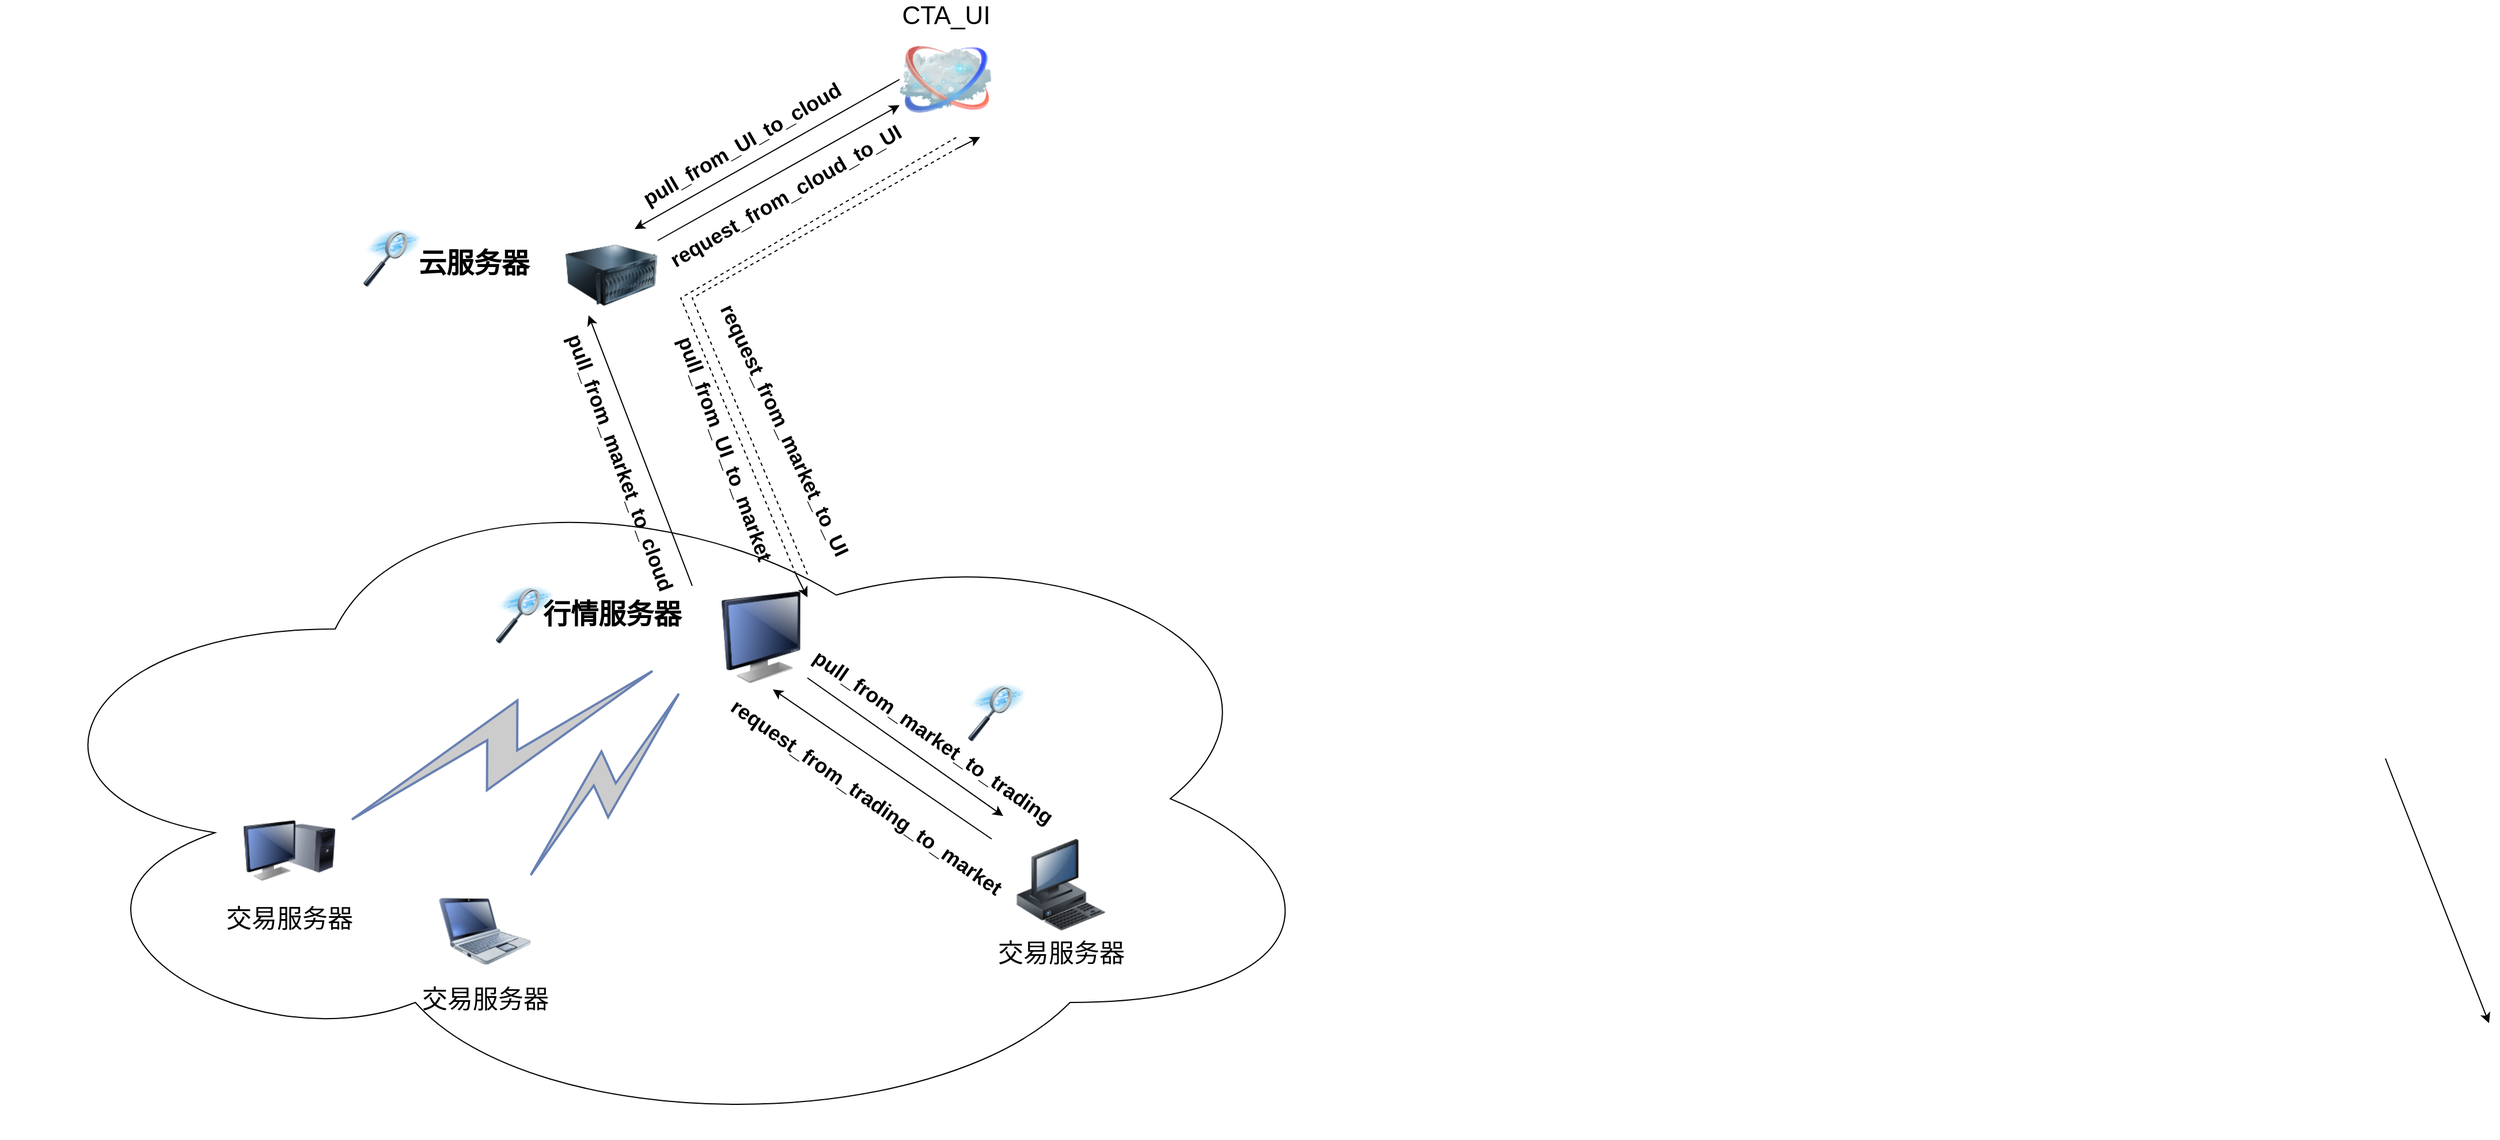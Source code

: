 <mxfile version="21.6.5" type="github">
  <diagram name="Page-1" id="55a83fd1-7818-8e21-69c5-c3457e3827bb">
    <mxGraphModel dx="3174" dy="1974" grid="1" gridSize="10" guides="1" tooltips="1" connect="1" arrows="1" fold="1" page="1" pageScale="1" pageWidth="1100" pageHeight="850" background="none" math="0" shadow="0">
      <root>
        <mxCell id="0" />
        <mxCell id="1" parent="0" />
        <mxCell id="69ecfefc5c41e42c-2" value="CTA_UI" style="image;html=1;labelBackgroundColor=#ffffff;image=img/lib/clip_art/networking/Cloud_128x128.png;rounded=1;shadow=0;comic=0;strokeWidth=2;fontSize=22;labelPosition=center;verticalLabelPosition=top;align=center;verticalAlign=bottom;" parent="1" vertex="1">
          <mxGeometry x="670" y="-20" width="80" height="80" as="geometry" />
        </mxCell>
        <mxCell id="69ecfefc5c41e42c-5" value="交易服务器" style="image;html=1;labelBackgroundColor=#ffffff;image=img/lib/clip_art/computers/Monitor_Tower_128x128.png;rounded=1;shadow=0;comic=0;strokeWidth=2;fontSize=22" parent="1" vertex="1">
          <mxGeometry x="100" y="650" width="80" height="80" as="geometry" />
        </mxCell>
        <mxCell id="69ecfefc5c41e42c-7" value="交易服务器" style="image;html=1;labelBackgroundColor=#ffffff;image=img/lib/clip_art/computers/Workstation_128x128.png;rounded=1;shadow=0;comic=0;strokeWidth=2;fontSize=22" parent="1" vertex="1">
          <mxGeometry x="770" y="680" width="80" height="80" as="geometry" />
        </mxCell>
        <mxCell id="69ecfefc5c41e42c-10" value="交易服务器&lt;br&gt;" style="image;html=1;labelBackgroundColor=#ffffff;image=img/lib/clip_art/computers/Netbook_128x128.png;rounded=1;shadow=0;comic=0;strokeWidth=2;fontSize=22" parent="1" vertex="1">
          <mxGeometry x="270" y="720" width="80" height="80" as="geometry" />
        </mxCell>
        <mxCell id="69ecfefc5c41e42c-12" value="" style="html=1;fillColor=#CCCCCC;strokeColor=#6881B3;gradientColor=none;gradientDirection=north;strokeWidth=2;shape=mxgraph.networks.comm_link_edge;html=1;labelBackgroundColor=none;endArrow=none;fontFamily=Verdana;fontSize=22;fontColor=#000000;fontStyle=1" parent="1" source="69ecfefc5c41e42c-5" edge="1">
          <mxGeometry width="100" height="100" relative="1" as="geometry">
            <mxPoint x="320" y="481.957" as="sourcePoint" />
            <mxPoint x="470" y="526.875" as="targetPoint" />
          </mxGeometry>
        </mxCell>
        <mxCell id="69ecfefc5c41e42c-13" value="" style="html=1;fillColor=#CCCCCC;strokeColor=#6881B3;gradientColor=none;gradientDirection=north;strokeWidth=2;shape=mxgraph.networks.comm_link_edge;html=1;labelBackgroundColor=none;endArrow=none;fontFamily=Verdana;fontSize=22;fontColor=#000000;" parent="1" source="69ecfefc5c41e42c-10" edge="1">
          <mxGeometry width="100" height="100" relative="1" as="geometry">
            <mxPoint x="330" y="491.957" as="sourcePoint" />
            <mxPoint x="485.51" y="545" as="targetPoint" />
          </mxGeometry>
        </mxCell>
        <mxCell id="NVRcVpPu2NZPeXmVPFQy-11" value="" style="image;html=1;image=img/lib/clip_art/computers/Monitor_128x128.png" parent="1" vertex="1">
          <mxGeometry x="510" y="465" width="80" height="80" as="geometry" />
        </mxCell>
        <mxCell id="NVRcVpPu2NZPeXmVPFQy-20" value="云服务器" style="text;strokeColor=none;fillColor=none;html=1;fontSize=24;fontStyle=1;verticalAlign=middle;align=center;" parent="1" vertex="1">
          <mxGeometry x="250" y="160" width="100" height="40" as="geometry" />
        </mxCell>
        <mxCell id="NVRcVpPu2NZPeXmVPFQy-21" value="行情服务器" style="text;strokeColor=none;fillColor=none;html=1;fontSize=24;fontStyle=1;verticalAlign=middle;align=center;" parent="1" vertex="1">
          <mxGeometry x="370" y="465" width="100" height="40" as="geometry" />
        </mxCell>
        <mxCell id="NVRcVpPu2NZPeXmVPFQy-19" value="" style="image;html=1;image=img/lib/clip_art/computers/Server_128x128.png" parent="1" vertex="1">
          <mxGeometry x="380" y="150" width="80" height="80" as="geometry" />
        </mxCell>
        <mxCell id="NVRcVpPu2NZPeXmVPFQy-38" value="" style="endArrow=classic;html=1;rounded=0;" parent="1" edge="1">
          <mxGeometry width="50" height="50" relative="1" as="geometry">
            <mxPoint x="590" y="540" as="sourcePoint" />
            <mxPoint x="760" y="660" as="targetPoint" />
          </mxGeometry>
        </mxCell>
        <mxCell id="NVRcVpPu2NZPeXmVPFQy-39" value="" style="endArrow=classic;html=1;rounded=0;" parent="1" edge="1">
          <mxGeometry width="50" height="50" relative="1" as="geometry">
            <mxPoint x="750" y="680" as="sourcePoint" />
            <mxPoint x="560" y="550" as="targetPoint" />
          </mxGeometry>
        </mxCell>
        <mxCell id="NVRcVpPu2NZPeXmVPFQy-44" value="&lt;font style=&quot;font-size: 18px;&quot;&gt;pull_from_market_to_trading&lt;/font&gt;" style="text;strokeColor=none;fillColor=none;html=1;fontSize=24;fontStyle=1;verticalAlign=middle;align=center;rotation=35;" parent="1" vertex="1">
          <mxGeometry x="650" y="570" width="100" height="40" as="geometry" />
        </mxCell>
        <mxCell id="NVRcVpPu2NZPeXmVPFQy-45" value="&lt;font style=&quot;font-size: 18px;&quot;&gt;request_from_trading_to_market&lt;/font&gt;" style="text;strokeColor=none;fillColor=none;html=1;fontSize=24;fontStyle=1;verticalAlign=middle;align=center;rotation=35;" parent="1" vertex="1">
          <mxGeometry x="592" y="622" width="100" height="40" as="geometry" />
        </mxCell>
        <mxCell id="NVRcVpPu2NZPeXmVPFQy-47" value="" style="ellipse;shape=cloud;whiteSpace=wrap;html=1;fillColor=none;" parent="1" vertex="1">
          <mxGeometry x="-110" y="350" width="1160" height="590" as="geometry" />
        </mxCell>
        <mxCell id="NVRcVpPu2NZPeXmVPFQy-49" value="&lt;font style=&quot;font-size: 18px;&quot;&gt;pull_from_UI_to_market&lt;/font&gt;" style="text;strokeColor=none;fillColor=none;html=1;fontSize=24;fontStyle=1;verticalAlign=middle;align=center;rotation=70;" parent="1" vertex="1">
          <mxGeometry x="470" y="320" width="100" height="40" as="geometry" />
        </mxCell>
        <mxCell id="NVRcVpPu2NZPeXmVPFQy-50" value="" style="endArrow=classic;html=1;rounded=0;" parent="1" edge="1">
          <mxGeometry width="50" height="50" relative="1" as="geometry">
            <mxPoint x="1960" y="610" as="sourcePoint" />
            <mxPoint x="2050" y="840" as="targetPoint" />
          </mxGeometry>
        </mxCell>
        <mxCell id="NVRcVpPu2NZPeXmVPFQy-54" value="" style="endArrow=classic;html=1;rounded=0;" parent="1" edge="1">
          <mxGeometry width="50" height="50" relative="1" as="geometry">
            <mxPoint x="490" y="460" as="sourcePoint" />
            <mxPoint x="400" y="225" as="targetPoint" />
          </mxGeometry>
        </mxCell>
        <mxCell id="NVRcVpPu2NZPeXmVPFQy-55" value="&lt;font style=&quot;font-size: 18px;&quot;&gt;pull_from_market_to_cloud&lt;/font&gt;" style="text;strokeColor=none;fillColor=none;html=1;fontSize=24;fontStyle=1;verticalAlign=middle;align=center;rotation=70;" parent="1" vertex="1">
          <mxGeometry x="379" y="332" width="100" height="40" as="geometry" />
        </mxCell>
        <mxCell id="NVRcVpPu2NZPeXmVPFQy-56" value="" style="endArrow=classic;html=1;rounded=0;entryX=0.75;entryY=0;entryDx=0;entryDy=0;exitX=0;exitY=0.5;exitDx=0;exitDy=0;" parent="1" source="69ecfefc5c41e42c-2" target="NVRcVpPu2NZPeXmVPFQy-19" edge="1">
          <mxGeometry width="50" height="50" relative="1" as="geometry">
            <mxPoint x="610" y="-20" as="sourcePoint" />
            <mxPoint x="575" y="25" as="targetPoint" />
          </mxGeometry>
        </mxCell>
        <mxCell id="NVRcVpPu2NZPeXmVPFQy-58" value="" style="endArrow=classic;html=1;rounded=0;" parent="1" target="69ecfefc5c41e42c-2" edge="1">
          <mxGeometry width="50" height="50" relative="1" as="geometry">
            <mxPoint x="460" y="160" as="sourcePoint" />
            <mxPoint x="510" y="110" as="targetPoint" />
          </mxGeometry>
        </mxCell>
        <mxCell id="NVRcVpPu2NZPeXmVPFQy-59" value="&lt;font style=&quot;font-size: 18px;&quot;&gt;pull_from_UI_to_cloud&lt;/font&gt;" style="text;strokeColor=none;fillColor=none;html=1;fontSize=24;fontStyle=1;verticalAlign=middle;align=center;rotation=-30;" parent="1" vertex="1">
          <mxGeometry x="482" y="55" width="100" height="40" as="geometry" />
        </mxCell>
        <mxCell id="NVRcVpPu2NZPeXmVPFQy-60" value="&lt;font style=&quot;font-size: 18px;&quot;&gt;request_from_cloud_to_UI&lt;/font&gt;" style="text;strokeColor=none;fillColor=none;html=1;fontSize=24;fontStyle=1;verticalAlign=middle;align=center;rotation=-30;" parent="1" vertex="1">
          <mxGeometry x="520" y="100" width="100" height="40" as="geometry" />
        </mxCell>
        <mxCell id="NVRcVpPu2NZPeXmVPFQy-61" value="" style="image;html=1;image=img/lib/clip_art/computers/Data_Filtering_128x128.png" parent="1" vertex="1">
          <mxGeometry x="310" y="460" width="70" height="50" as="geometry" />
        </mxCell>
        <mxCell id="NVRcVpPu2NZPeXmVPFQy-62" value="" style="image;html=1;image=img/lib/clip_art/computers/Data_Filtering_128x128.png" parent="1" vertex="1">
          <mxGeometry x="200" y="150" width="60" height="50" as="geometry" />
        </mxCell>
        <mxCell id="NVRcVpPu2NZPeXmVPFQy-65" value="" style="image;html=1;image=img/lib/clip_art/computers/Data_Filtering_128x128.png" parent="1" vertex="1">
          <mxGeometry x="720" y="545" width="70" height="50" as="geometry" />
        </mxCell>
        <mxCell id="cSd5Ikj80ORa92apMF1n-4" value="" style="endArrow=none;dashed=1;html=1;rounded=0;" parent="1" edge="1">
          <mxGeometry width="50" height="50" relative="1" as="geometry">
            <mxPoint x="590" y="450" as="sourcePoint" />
            <mxPoint x="720" y="80" as="targetPoint" />
            <Array as="points">
              <mxPoint x="490" y="210" />
            </Array>
          </mxGeometry>
        </mxCell>
        <mxCell id="cSd5Ikj80ORa92apMF1n-5" value="&lt;font style=&quot;font-size: 18px;&quot;&gt;&lt;b&gt;request_from_market_to_UI&lt;/b&gt;&lt;/font&gt;" style="text;html=1;strokeColor=none;fillColor=none;align=center;verticalAlign=middle;whiteSpace=wrap;rounded=0;rotation=65;" parent="1" vertex="1">
          <mxGeometry x="540" y="310" width="60" height="30" as="geometry" />
        </mxCell>
        <mxCell id="cSd5Ikj80ORa92apMF1n-6" value="" style="endArrow=classic;html=1;rounded=0;" parent="1" edge="1">
          <mxGeometry width="50" height="50" relative="1" as="geometry">
            <mxPoint x="720" y="80" as="sourcePoint" />
            <mxPoint x="740" y="70" as="targetPoint" />
          </mxGeometry>
        </mxCell>
        <mxCell id="cSd5Ikj80ORa92apMF1n-8" value="" style="endArrow=none;dashed=1;html=1;rounded=0;" parent="1" edge="1">
          <mxGeometry width="50" height="50" relative="1" as="geometry">
            <mxPoint x="580" y="450" as="sourcePoint" />
            <mxPoint x="720" y="70" as="targetPoint" />
            <Array as="points">
              <mxPoint x="480" y="210" />
            </Array>
          </mxGeometry>
        </mxCell>
        <mxCell id="cSd5Ikj80ORa92apMF1n-10" value="" style="endArrow=classic;html=1;rounded=0;" parent="1" edge="1">
          <mxGeometry width="50" height="50" relative="1" as="geometry">
            <mxPoint x="580" y="450" as="sourcePoint" />
            <mxPoint x="590" y="470" as="targetPoint" />
          </mxGeometry>
        </mxCell>
      </root>
    </mxGraphModel>
  </diagram>
</mxfile>
